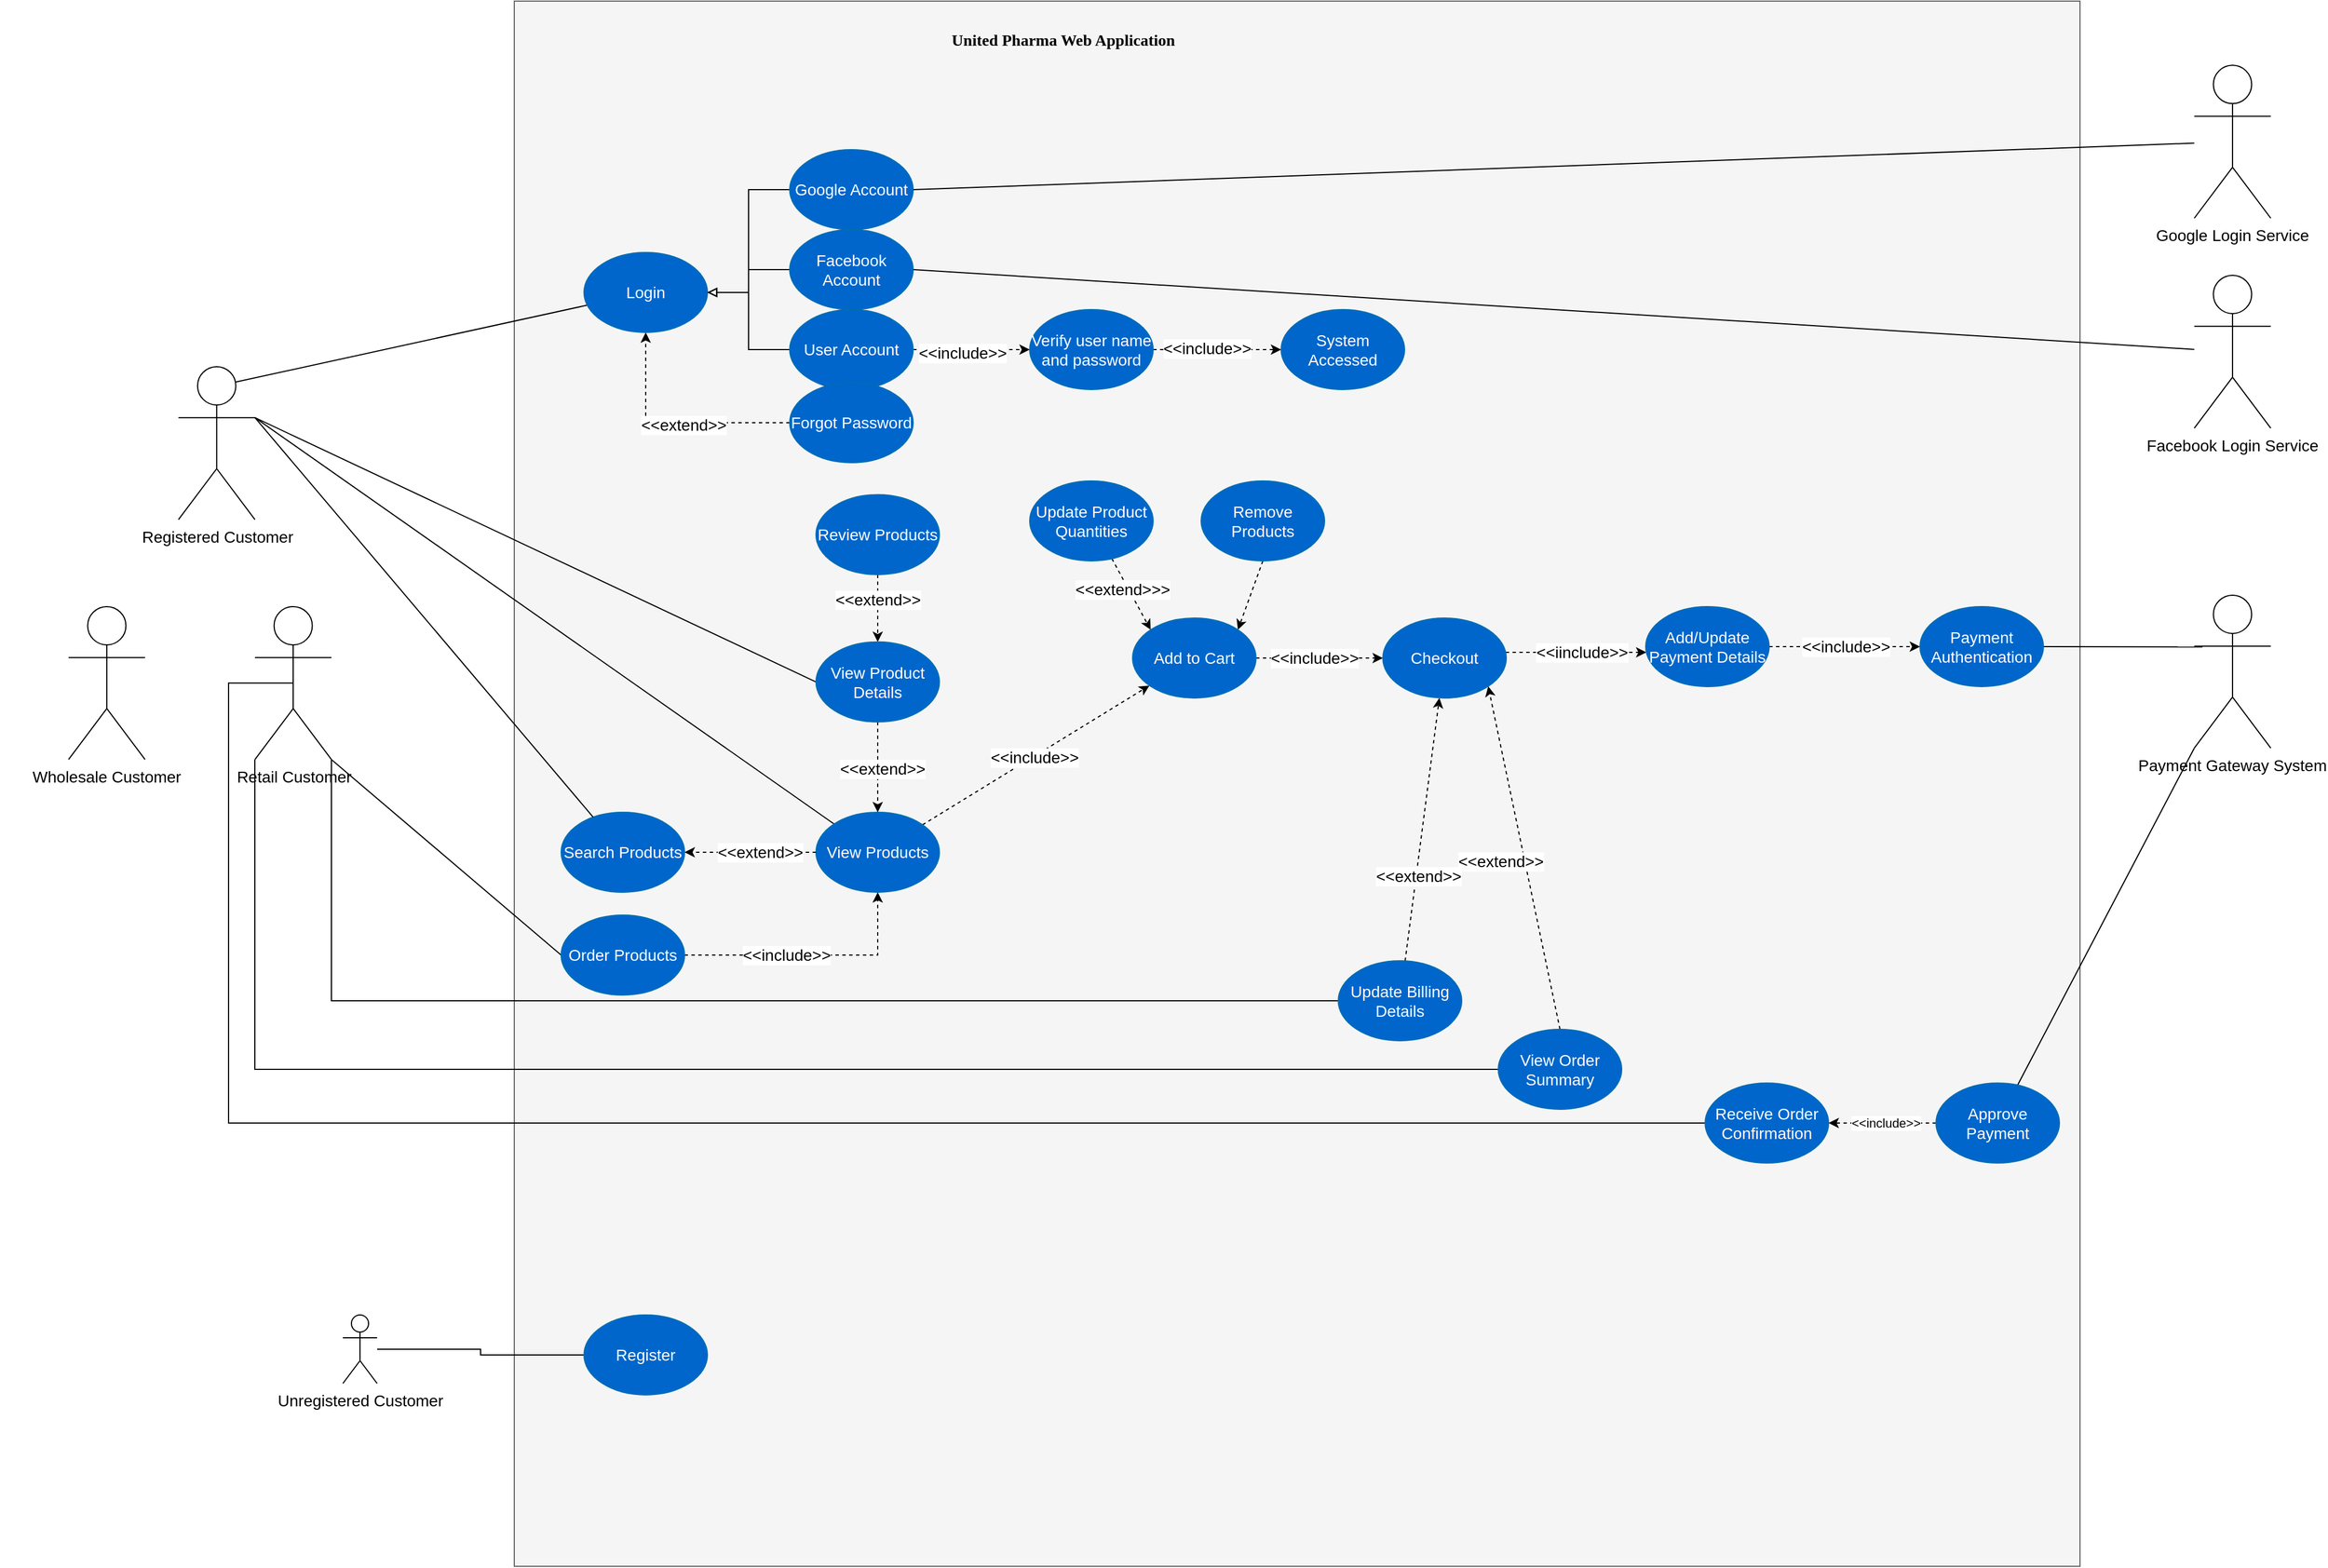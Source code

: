 <mxfile version="21.6.2" type="github">
  <diagram name="Page-1" id="nv0in6sxqN7r_D8xVUoy">
    <mxGraphModel dx="3610" dy="987" grid="1" gridSize="10" guides="1" tooltips="1" connect="1" arrows="1" fold="1" page="1" pageScale="1" pageWidth="1654" pageHeight="2336" math="0" shadow="0">
      <root>
        <mxCell id="0" />
        <mxCell id="1" parent="0" />
        <mxCell id="EH9wGpjO3HeuwXqVaA0w-17" value="" style="whiteSpace=wrap;html=1;aspect=fixed;fillColor=#f5f5f5;strokeColor=#666666;fontColor=#333333;fontSize=14;" parent="1" vertex="1">
          <mxGeometry x="410" y="280" width="1370" height="1370" as="geometry" />
        </mxCell>
        <mxCell id="EH9wGpjO3HeuwXqVaA0w-18" value="&lt;h1 style=&quot;font-size: 14px;&quot;&gt;&lt;b style=&quot;font-size: 14px;&quot;&gt;United Pharma Web Application&lt;/b&gt;&lt;/h1&gt;" style="text;html=1;strokeColor=none;fillColor=none;align=center;verticalAlign=middle;whiteSpace=wrap;rounded=0;fontFamily=Verdana;fontSize=14;" parent="1" vertex="1">
          <mxGeometry x="662.5" y="300" width="455" height="30" as="geometry" />
        </mxCell>
        <mxCell id="EH9wGpjO3HeuwXqVaA0w-20" style="rounded=0;orthogonalLoop=1;jettySize=auto;html=1;strokeColor=default;endArrow=none;endFill=0;exitX=0.75;exitY=0.1;exitDx=0;exitDy=0;exitPerimeter=0;fontSize=14;" parent="1" source="EH9wGpjO3HeuwXqVaA0w-1" target="EH9wGpjO3HeuwXqVaA0w-19" edge="1">
          <mxGeometry relative="1" as="geometry" />
        </mxCell>
        <mxCell id="EH9wGpjO3HeuwXqVaA0w-23" style="edgeStyle=elbowEdgeStyle;rounded=0;orthogonalLoop=1;jettySize=auto;html=1;endArrow=none;endFill=0;fontSize=14;" parent="1" source="EH9wGpjO3HeuwXqVaA0w-15" target="EH9wGpjO3HeuwXqVaA0w-21" edge="1">
          <mxGeometry relative="1" as="geometry" />
        </mxCell>
        <mxCell id="EH9wGpjO3HeuwXqVaA0w-15" value="Unregistered Customer" style="shape=umlActor;verticalLabelPosition=bottom;verticalAlign=top;html=1;outlineConnect=0;fontSize=14;" parent="1" vertex="1">
          <mxGeometry x="260" y="1430" width="30" height="60" as="geometry" />
        </mxCell>
        <mxCell id="N690Rj-D5nCbPYyqFjpt-19" style="rounded=0;orthogonalLoop=1;jettySize=auto;html=1;entryX=0.5;entryY=1;entryDx=0;entryDy=0;dashed=1;edgeStyle=orthogonalEdgeStyle;elbow=vertical;fontSize=14;" edge="1" parent="1" source="N690Rj-D5nCbPYyqFjpt-18" target="EH9wGpjO3HeuwXqVaA0w-19">
          <mxGeometry relative="1" as="geometry" />
        </mxCell>
        <mxCell id="N690Rj-D5nCbPYyqFjpt-20" value="&amp;lt;&amp;lt;extend&amp;gt;&amp;gt;" style="edgeLabel;html=1;align=center;verticalAlign=middle;resizable=0;points=[];fontSize=14;" vertex="1" connectable="0" parent="N690Rj-D5nCbPYyqFjpt-19">
          <mxGeometry x="-0.094" y="2" relative="1" as="geometry">
            <mxPoint as="offset" />
          </mxGeometry>
        </mxCell>
        <mxCell id="EH9wGpjO3HeuwXqVaA0w-19" value="Login" style="ellipse;whiteSpace=wrap;html=1;fillColor=#0066CC;strokeColor=#006EAF;fontColor=#ffffff;fontSize=14;" parent="1" vertex="1">
          <mxGeometry x="471" y="500" width="108" height="70" as="geometry" />
        </mxCell>
        <mxCell id="EH9wGpjO3HeuwXqVaA0w-21" value="Register" style="ellipse;whiteSpace=wrap;html=1;fillColor=#0066CC;strokeColor=#006EAF;fontColor=#ffffff;fontSize=14;" parent="1" vertex="1">
          <mxGeometry x="471" y="1430" width="108" height="70" as="geometry" />
        </mxCell>
        <mxCell id="N690Rj-D5nCbPYyqFjpt-7" style="rounded=0;orthogonalLoop=1;jettySize=auto;html=1;edgeStyle=orthogonalEdgeStyle;entryX=1;entryY=0.5;entryDx=0;entryDy=0;endArrow=block;endFill=0;jumpStyle=none;fontSize=14;" edge="1" parent="1" source="N690Rj-D5nCbPYyqFjpt-1" target="EH9wGpjO3HeuwXqVaA0w-19">
          <mxGeometry relative="1" as="geometry" />
        </mxCell>
        <mxCell id="N690Rj-D5nCbPYyqFjpt-1" value="Google Account" style="ellipse;whiteSpace=wrap;html=1;fillColor=#0066CC;strokeColor=#006EAF;fontColor=#ffffff;fontSize=14;" vertex="1" parent="1">
          <mxGeometry x="651" y="410" width="108" height="70" as="geometry" />
        </mxCell>
        <mxCell id="N690Rj-D5nCbPYyqFjpt-8" style="rounded=0;orthogonalLoop=1;jettySize=auto;html=1;edgeStyle=orthogonalEdgeStyle;endArrow=block;endFill=0;jumpStyle=none;fontSize=14;" edge="1" parent="1" source="N690Rj-D5nCbPYyqFjpt-5" target="EH9wGpjO3HeuwXqVaA0w-19">
          <mxGeometry relative="1" as="geometry" />
        </mxCell>
        <mxCell id="N690Rj-D5nCbPYyqFjpt-5" value="Facebook Account" style="ellipse;whiteSpace=wrap;html=1;fillColor=#0066CC;strokeColor=#006EAF;fontColor=#ffffff;fontSize=14;" vertex="1" parent="1">
          <mxGeometry x="651" y="480" width="108" height="70" as="geometry" />
        </mxCell>
        <mxCell id="N690Rj-D5nCbPYyqFjpt-9" style="rounded=0;orthogonalLoop=1;jettySize=auto;html=1;exitX=0;exitY=0.5;exitDx=0;exitDy=0;entryX=1;entryY=0.5;entryDx=0;entryDy=0;edgeStyle=orthogonalEdgeStyle;endArrow=block;endFill=0;jumpStyle=none;fontSize=14;" edge="1" parent="1" source="N690Rj-D5nCbPYyqFjpt-6" target="EH9wGpjO3HeuwXqVaA0w-19">
          <mxGeometry relative="1" as="geometry" />
        </mxCell>
        <mxCell id="N690Rj-D5nCbPYyqFjpt-26" value="" style="edgeStyle=elbowEdgeStyle;rounded=0;orthogonalLoop=1;jettySize=auto;html=1;dashed=1;elbow=horizontal;fontSize=14;" edge="1" parent="1" source="N690Rj-D5nCbPYyqFjpt-6" target="N690Rj-D5nCbPYyqFjpt-25">
          <mxGeometry relative="1" as="geometry" />
        </mxCell>
        <mxCell id="N690Rj-D5nCbPYyqFjpt-30" value="&amp;lt;&amp;lt;include&amp;gt;&amp;gt;" style="edgeLabel;html=1;align=center;verticalAlign=middle;resizable=0;points=[];fontSize=14;" vertex="1" connectable="0" parent="N690Rj-D5nCbPYyqFjpt-26">
          <mxGeometry x="-0.158" y="-3" relative="1" as="geometry">
            <mxPoint as="offset" />
          </mxGeometry>
        </mxCell>
        <mxCell id="N690Rj-D5nCbPYyqFjpt-6" value="User Account" style="ellipse;whiteSpace=wrap;html=1;fillColor=#0066CC;strokeColor=#006EAF;fontColor=#ffffff;fontSize=14;" vertex="1" parent="1">
          <mxGeometry x="651" y="550" width="108" height="70" as="geometry" />
        </mxCell>
        <mxCell id="N690Rj-D5nCbPYyqFjpt-13" style="rounded=0;orthogonalLoop=1;jettySize=auto;html=1;entryX=1;entryY=0.5;entryDx=0;entryDy=0;endArrow=none;endFill=0;fontSize=14;" edge="1" parent="1" source="N690Rj-D5nCbPYyqFjpt-11" target="N690Rj-D5nCbPYyqFjpt-1">
          <mxGeometry relative="1" as="geometry" />
        </mxCell>
        <mxCell id="N690Rj-D5nCbPYyqFjpt-16" style="rounded=0;orthogonalLoop=1;jettySize=auto;html=1;entryX=1;entryY=0.5;entryDx=0;entryDy=0;endArrow=none;endFill=0;fontSize=14;" edge="1" parent="1" source="N690Rj-D5nCbPYyqFjpt-14" target="N690Rj-D5nCbPYyqFjpt-5">
          <mxGeometry relative="1" as="geometry" />
        </mxCell>
        <mxCell id="N690Rj-D5nCbPYyqFjpt-18" value="Forgot Password" style="ellipse;whiteSpace=wrap;html=1;fillColor=#0066CC;strokeColor=#006EAF;fontColor=#ffffff;fontSize=14;" vertex="1" parent="1">
          <mxGeometry x="651" y="614" width="108" height="70" as="geometry" />
        </mxCell>
        <mxCell id="N690Rj-D5nCbPYyqFjpt-28" value="" style="edgeStyle=elbowEdgeStyle;rounded=0;orthogonalLoop=1;jettySize=auto;html=1;dashed=1;fontSize=14;" edge="1" parent="1" source="N690Rj-D5nCbPYyqFjpt-25" target="N690Rj-D5nCbPYyqFjpt-27">
          <mxGeometry relative="1" as="geometry" />
        </mxCell>
        <mxCell id="N690Rj-D5nCbPYyqFjpt-31" value="&amp;lt;&amp;lt;include&amp;gt;&amp;gt;" style="edgeLabel;html=1;align=center;verticalAlign=middle;resizable=0;points=[];fontSize=14;" vertex="1" connectable="0" parent="N690Rj-D5nCbPYyqFjpt-28">
          <mxGeometry x="-0.174" y="1" relative="1" as="geometry">
            <mxPoint as="offset" />
          </mxGeometry>
        </mxCell>
        <mxCell id="N690Rj-D5nCbPYyqFjpt-25" value="Verify user name and password" style="ellipse;whiteSpace=wrap;html=1;fillColor=#0066CC;strokeColor=#006EAF;fontColor=#ffffff;fontSize=14;" vertex="1" parent="1">
          <mxGeometry x="861" y="550" width="108" height="70" as="geometry" />
        </mxCell>
        <mxCell id="N690Rj-D5nCbPYyqFjpt-27" value="System Accessed" style="ellipse;whiteSpace=wrap;html=1;fillColor=#0066CC;strokeColor=#006EAF;fontColor=#ffffff;fontSize=14;" vertex="1" parent="1">
          <mxGeometry x="1081" y="550" width="108" height="70" as="geometry" />
        </mxCell>
        <mxCell id="N690Rj-D5nCbPYyqFjpt-32" value="" style="group;fontSize=14;" vertex="1" connectable="0" parent="1">
          <mxGeometry x="1898.46" y="410" width="65" height="250" as="geometry" />
        </mxCell>
        <mxCell id="N690Rj-D5nCbPYyqFjpt-11" value="Google Login Service" style="shape=umlActor;verticalLabelPosition=bottom;verticalAlign=top;html=1;outlineConnect=0;fontSize=14;" vertex="1" parent="N690Rj-D5nCbPYyqFjpt-32">
          <mxGeometry x="-18.46" y="-73.84" width="66.924" height="133.844" as="geometry" />
        </mxCell>
        <mxCell id="N690Rj-D5nCbPYyqFjpt-14" value="Facebook Login Service" style="shape=umlActor;verticalLabelPosition=bottom;verticalAlign=top;html=1;outlineConnect=0;fontSize=14;" vertex="1" parent="N690Rj-D5nCbPYyqFjpt-32">
          <mxGeometry x="-18.46" y="110" width="66.924" height="133.844" as="geometry" />
        </mxCell>
        <mxCell id="N690Rj-D5nCbPYyqFjpt-17" style="edgeStyle=elbowEdgeStyle;rounded=0;orthogonalLoop=1;jettySize=auto;html=1;exitX=0.5;exitY=0.5;exitDx=0;exitDy=0;exitPerimeter=0;fontSize=14;" edge="1" parent="N690Rj-D5nCbPYyqFjpt-32" source="N690Rj-D5nCbPYyqFjpt-14" target="N690Rj-D5nCbPYyqFjpt-14">
          <mxGeometry relative="1" as="geometry" />
        </mxCell>
        <mxCell id="N690Rj-D5nCbPYyqFjpt-42" value="" style="edgeStyle=orthogonalEdgeStyle;rounded=0;orthogonalLoop=1;jettySize=auto;html=1;elbow=horizontal;dashed=1;entryX=0.5;entryY=1;entryDx=0;entryDy=0;fontSize=14;" edge="1" parent="1" source="N690Rj-D5nCbPYyqFjpt-37" target="N690Rj-D5nCbPYyqFjpt-41">
          <mxGeometry relative="1" as="geometry" />
        </mxCell>
        <mxCell id="N690Rj-D5nCbPYyqFjpt-44" value="&amp;lt;&amp;lt;include&amp;gt;&amp;gt;" style="edgeLabel;html=1;align=center;verticalAlign=middle;resizable=0;points=[];fontSize=14;" vertex="1" connectable="0" parent="N690Rj-D5nCbPYyqFjpt-42">
          <mxGeometry x="-0.283" y="-1" relative="1" as="geometry">
            <mxPoint x="8" y="-1" as="offset" />
          </mxGeometry>
        </mxCell>
        <mxCell id="N690Rj-D5nCbPYyqFjpt-105" style="rounded=0;orthogonalLoop=1;jettySize=auto;html=1;exitX=0;exitY=0.5;exitDx=0;exitDy=0;entryX=1;entryY=1;entryDx=0;entryDy=0;entryPerimeter=0;endArrow=none;endFill=0;fontSize=14;" edge="1" parent="1" source="N690Rj-D5nCbPYyqFjpt-37" target="EH9wGpjO3HeuwXqVaA0w-2">
          <mxGeometry relative="1" as="geometry" />
        </mxCell>
        <mxCell id="N690Rj-D5nCbPYyqFjpt-37" value="Order Products" style="ellipse;whiteSpace=wrap;html=1;fillColor=#0066CC;strokeColor=#006EAF;fontColor=#ffffff;fontSize=14;" vertex="1" parent="1">
          <mxGeometry x="451" y="1080" width="108" height="70" as="geometry" />
        </mxCell>
        <mxCell id="N690Rj-D5nCbPYyqFjpt-52" value="" style="rounded=0;orthogonalLoop=1;jettySize=auto;html=1;dashed=1;elbow=horizontal;entryX=0.5;entryY=0;entryDx=0;entryDy=0;fontSize=14;" edge="1" parent="1" source="N690Rj-D5nCbPYyqFjpt-51" target="N690Rj-D5nCbPYyqFjpt-71">
          <mxGeometry relative="1" as="geometry" />
        </mxCell>
        <mxCell id="N690Rj-D5nCbPYyqFjpt-53" value="&amp;lt;&amp;lt;extend&amp;gt;&amp;gt;" style="edgeLabel;html=1;align=center;verticalAlign=middle;resizable=0;points=[];fontSize=14;" vertex="1" connectable="0" parent="N690Rj-D5nCbPYyqFjpt-52">
          <mxGeometry x="0.367" y="-1" relative="1" as="geometry">
            <mxPoint x="1" y="-19" as="offset" />
          </mxGeometry>
        </mxCell>
        <mxCell id="N690Rj-D5nCbPYyqFjpt-57" value="" style="rounded=0;orthogonalLoop=1;jettySize=auto;html=1;dashed=1;fontSize=14;" edge="1" parent="1" source="N690Rj-D5nCbPYyqFjpt-41" target="N690Rj-D5nCbPYyqFjpt-56">
          <mxGeometry relative="1" as="geometry" />
        </mxCell>
        <mxCell id="N690Rj-D5nCbPYyqFjpt-58" value="&amp;lt;&amp;lt;include&amp;gt;&amp;gt;" style="edgeLabel;html=1;align=center;verticalAlign=middle;resizable=0;points=[];fontSize=14;" vertex="1" connectable="0" parent="N690Rj-D5nCbPYyqFjpt-57">
          <mxGeometry x="-0.014" y="-1" relative="1" as="geometry">
            <mxPoint x="-1" as="offset" />
          </mxGeometry>
        </mxCell>
        <mxCell id="N690Rj-D5nCbPYyqFjpt-95" style="rounded=0;orthogonalLoop=1;jettySize=auto;html=1;exitX=0;exitY=0;exitDx=0;exitDy=0;entryX=1;entryY=0.333;entryDx=0;entryDy=0;entryPerimeter=0;endArrow=none;endFill=0;fontSize=14;" edge="1" parent="1" source="N690Rj-D5nCbPYyqFjpt-41" target="EH9wGpjO3HeuwXqVaA0w-1">
          <mxGeometry relative="1" as="geometry" />
        </mxCell>
        <mxCell id="N690Rj-D5nCbPYyqFjpt-41" value="View Products" style="ellipse;whiteSpace=wrap;html=1;fillColor=#0066CC;strokeColor=#006EAF;fontColor=#ffffff;fontSize=14;" vertex="1" parent="1">
          <mxGeometry x="674" y="990" width="108" height="70" as="geometry" />
        </mxCell>
        <mxCell id="N690Rj-D5nCbPYyqFjpt-47" style="rounded=0;orthogonalLoop=1;jettySize=auto;html=1;exitX=0;exitY=0.5;exitDx=0;exitDy=0;entryX=1;entryY=0.5;entryDx=0;entryDy=0;dashed=1;fontSize=14;" edge="1" parent="1" source="N690Rj-D5nCbPYyqFjpt-41" target="N690Rj-D5nCbPYyqFjpt-46">
          <mxGeometry relative="1" as="geometry" />
        </mxCell>
        <mxCell id="N690Rj-D5nCbPYyqFjpt-48" value="&amp;lt;&amp;lt;extend&amp;gt;&amp;gt;" style="edgeLabel;html=1;align=center;verticalAlign=middle;resizable=0;points=[];fontSize=14;" vertex="1" connectable="0" parent="N690Rj-D5nCbPYyqFjpt-47">
          <mxGeometry x="-0.286" y="1" relative="1" as="geometry">
            <mxPoint x="-8" y="-1" as="offset" />
          </mxGeometry>
        </mxCell>
        <mxCell id="N690Rj-D5nCbPYyqFjpt-46" value="Search Products" style="ellipse;whiteSpace=wrap;html=1;fillColor=#0066CC;strokeColor=#006EAF;fontColor=#ffffff;fontSize=14;" vertex="1" parent="1">
          <mxGeometry x="451" y="990" width="108" height="70" as="geometry" />
        </mxCell>
        <mxCell id="N690Rj-D5nCbPYyqFjpt-51" value="Review Products" style="ellipse;whiteSpace=wrap;html=1;fillColor=#0066CC;strokeColor=#006EAF;fontColor=#ffffff;fontSize=14;" vertex="1" parent="1">
          <mxGeometry x="674" y="712" width="108" height="70" as="geometry" />
        </mxCell>
        <mxCell id="N690Rj-D5nCbPYyqFjpt-60" value="" style="edgeStyle=elbowEdgeStyle;rounded=0;orthogonalLoop=1;jettySize=auto;html=1;dashed=1;elbow=vertical;fontSize=14;" edge="1" parent="1" source="N690Rj-D5nCbPYyqFjpt-56" target="N690Rj-D5nCbPYyqFjpt-59">
          <mxGeometry relative="1" as="geometry" />
        </mxCell>
        <mxCell id="N690Rj-D5nCbPYyqFjpt-61" value="&amp;lt;&amp;lt;include&amp;gt;&amp;gt;" style="edgeLabel;html=1;align=center;verticalAlign=middle;resizable=0;points=[];fontSize=14;" vertex="1" connectable="0" parent="N690Rj-D5nCbPYyqFjpt-60">
          <mxGeometry x="-0.397" y="-2" relative="1" as="geometry">
            <mxPoint x="17" y="-2" as="offset" />
          </mxGeometry>
        </mxCell>
        <mxCell id="N690Rj-D5nCbPYyqFjpt-63" value="" style="rounded=0;orthogonalLoop=1;jettySize=auto;html=1;dashed=1;elbow=vertical;entryX=0;entryY=0;entryDx=0;entryDy=0;fontSize=14;" edge="1" parent="1" source="N690Rj-D5nCbPYyqFjpt-62" target="N690Rj-D5nCbPYyqFjpt-56">
          <mxGeometry relative="1" as="geometry" />
        </mxCell>
        <mxCell id="N690Rj-D5nCbPYyqFjpt-99" value="&amp;lt;&amp;lt;extend&amp;gt;&amp;gt;&amp;gt;" style="edgeLabel;html=1;align=center;verticalAlign=middle;resizable=0;points=[];fontSize=14;" vertex="1" connectable="0" parent="N690Rj-D5nCbPYyqFjpt-63">
          <mxGeometry x="-0.212" y="-5" relative="1" as="geometry">
            <mxPoint as="offset" />
          </mxGeometry>
        </mxCell>
        <mxCell id="N690Rj-D5nCbPYyqFjpt-67" style="rounded=0;orthogonalLoop=1;jettySize=auto;html=1;dashed=1;entryX=1;entryY=0;entryDx=0;entryDy=0;exitX=0.5;exitY=1;exitDx=0;exitDy=0;fontSize=14;" edge="1" parent="1" source="N690Rj-D5nCbPYyqFjpt-66" target="N690Rj-D5nCbPYyqFjpt-56">
          <mxGeometry relative="1" as="geometry" />
        </mxCell>
        <mxCell id="N690Rj-D5nCbPYyqFjpt-56" value="Add to Cart" style="ellipse;whiteSpace=wrap;html=1;fillColor=#0066CC;strokeColor=#006EAF;fontColor=#ffffff;fontSize=14;" vertex="1" parent="1">
          <mxGeometry x="951" y="820" width="108" height="70" as="geometry" />
        </mxCell>
        <mxCell id="N690Rj-D5nCbPYyqFjpt-82" value="" style="rounded=0;orthogonalLoop=1;jettySize=auto;html=1;dashed=1;elbow=vertical;fontSize=14;" edge="1" parent="1" source="N690Rj-D5nCbPYyqFjpt-81" target="N690Rj-D5nCbPYyqFjpt-59">
          <mxGeometry relative="1" as="geometry" />
        </mxCell>
        <mxCell id="N690Rj-D5nCbPYyqFjpt-83" value="&amp;lt;&amp;lt;extend&amp;gt;&amp;gt;" style="edgeLabel;html=1;align=center;verticalAlign=middle;resizable=0;points=[];fontSize=14;" vertex="1" connectable="0" parent="N690Rj-D5nCbPYyqFjpt-82">
          <mxGeometry x="-0.354" y="-2" relative="1" as="geometry">
            <mxPoint as="offset" />
          </mxGeometry>
        </mxCell>
        <mxCell id="N690Rj-D5nCbPYyqFjpt-88" style="rounded=0;orthogonalLoop=1;jettySize=auto;html=1;exitX=0.5;exitY=0;exitDx=0;exitDy=0;dashed=1;entryX=1;entryY=1;entryDx=0;entryDy=0;fontSize=14;" edge="1" parent="1" source="N690Rj-D5nCbPYyqFjpt-87" target="N690Rj-D5nCbPYyqFjpt-59">
          <mxGeometry relative="1" as="geometry" />
        </mxCell>
        <mxCell id="N690Rj-D5nCbPYyqFjpt-89" value="&amp;lt;&amp;lt;extend&amp;gt;&amp;gt;" style="edgeLabel;html=1;align=center;verticalAlign=middle;resizable=0;points=[];fontSize=14;" vertex="1" connectable="0" parent="N690Rj-D5nCbPYyqFjpt-88">
          <mxGeometry x="-0.037" y="4" relative="1" as="geometry">
            <mxPoint x="-18" y="-4" as="offset" />
          </mxGeometry>
        </mxCell>
        <mxCell id="N690Rj-D5nCbPYyqFjpt-124" value="" style="edgeStyle=elbowEdgeStyle;rounded=0;orthogonalLoop=1;jettySize=auto;html=1;endArrow=classic;endFill=1;dashed=1;elbow=vertical;fontSize=14;" edge="1" parent="1" source="N690Rj-D5nCbPYyqFjpt-59" target="N690Rj-D5nCbPYyqFjpt-123">
          <mxGeometry relative="1" as="geometry" />
        </mxCell>
        <mxCell id="N690Rj-D5nCbPYyqFjpt-125" value="&amp;lt;&amp;lt;iinclude&amp;gt;&amp;gt;" style="edgeLabel;html=1;align=center;verticalAlign=middle;resizable=0;points=[];fontSize=14;" vertex="1" connectable="0" parent="N690Rj-D5nCbPYyqFjpt-124">
          <mxGeometry x="-0.398" y="-3" relative="1" as="geometry">
            <mxPoint x="29" y="-3" as="offset" />
          </mxGeometry>
        </mxCell>
        <mxCell id="N690Rj-D5nCbPYyqFjpt-59" value="Checkout" style="ellipse;whiteSpace=wrap;html=1;fillColor=#0066CC;strokeColor=#006EAF;fontColor=#ffffff;fontSize=14;" vertex="1" parent="1">
          <mxGeometry x="1170" y="820" width="108" height="70" as="geometry" />
        </mxCell>
        <mxCell id="N690Rj-D5nCbPYyqFjpt-62" value="Update Product Quantities" style="ellipse;whiteSpace=wrap;html=1;fillColor=#0066CC;strokeColor=#006EAF;fontColor=#ffffff;fontSize=14;" vertex="1" parent="1">
          <mxGeometry x="861" y="700" width="108" height="70" as="geometry" />
        </mxCell>
        <mxCell id="N690Rj-D5nCbPYyqFjpt-66" value="Remove Products" style="ellipse;whiteSpace=wrap;html=1;fillColor=#0066CC;strokeColor=#006EAF;fontColor=#ffffff;fontSize=14;" vertex="1" parent="1">
          <mxGeometry x="1011" y="700" width="108" height="70" as="geometry" />
        </mxCell>
        <mxCell id="N690Rj-D5nCbPYyqFjpt-72" value="" style="rounded=0;orthogonalLoop=1;jettySize=auto;html=1;dashed=1;exitX=0.5;exitY=1;exitDx=0;exitDy=0;entryX=0.5;entryY=0;entryDx=0;entryDy=0;fontSize=14;" edge="1" parent="1" source="N690Rj-D5nCbPYyqFjpt-71" target="N690Rj-D5nCbPYyqFjpt-41">
          <mxGeometry relative="1" as="geometry" />
        </mxCell>
        <mxCell id="N690Rj-D5nCbPYyqFjpt-73" value="&amp;lt;&amp;lt;extend&amp;gt;&amp;gt;" style="edgeLabel;html=1;align=center;verticalAlign=middle;resizable=0;points=[];fontSize=14;" vertex="1" connectable="0" parent="N690Rj-D5nCbPYyqFjpt-72">
          <mxGeometry x="-0.007" y="4" relative="1" as="geometry">
            <mxPoint y="1" as="offset" />
          </mxGeometry>
        </mxCell>
        <mxCell id="N690Rj-D5nCbPYyqFjpt-97" style="rounded=0;orthogonalLoop=1;jettySize=auto;html=1;exitX=0;exitY=0.5;exitDx=0;exitDy=0;endArrow=none;endFill=0;entryX=1;entryY=0.333;entryDx=0;entryDy=0;entryPerimeter=0;fontSize=14;" edge="1" parent="1" source="N690Rj-D5nCbPYyqFjpt-71" target="EH9wGpjO3HeuwXqVaA0w-1">
          <mxGeometry relative="1" as="geometry">
            <mxPoint x="190" y="640" as="targetPoint" />
          </mxGeometry>
        </mxCell>
        <mxCell id="N690Rj-D5nCbPYyqFjpt-71" value="View Product Details" style="ellipse;whiteSpace=wrap;html=1;fillColor=#0066CC;strokeColor=#006EAF;fontColor=#ffffff;fontSize=14;" vertex="1" parent="1">
          <mxGeometry x="674" y="840.92" width="108" height="70" as="geometry" />
        </mxCell>
        <mxCell id="N690Rj-D5nCbPYyqFjpt-76" value="" style="group;fontSize=14;" vertex="1" connectable="0" parent="1">
          <mxGeometry x="-40" y="600.01" width="334.62" height="579.99" as="geometry" />
        </mxCell>
        <mxCell id="EH9wGpjO3HeuwXqVaA0w-1" value="Registered Customer" style="shape=umlActor;verticalLabelPosition=bottom;verticalAlign=top;html=1;outlineConnect=0;fontSize=14;" parent="N690Rj-D5nCbPYyqFjpt-76" vertex="1">
          <mxGeometry x="156.156" width="66.924" height="133.844" as="geometry" />
        </mxCell>
        <mxCell id="EH9wGpjO3HeuwXqVaA0w-2" value="Retail Customer" style="shape=umlActor;verticalLabelPosition=bottom;verticalAlign=top;html=1;outlineConnect=0;fontSize=14;" parent="N690Rj-D5nCbPYyqFjpt-76" vertex="1">
          <mxGeometry x="223.08" y="209.986" width="66.924" height="133.844" as="geometry" />
        </mxCell>
        <mxCell id="EH9wGpjO3HeuwXqVaA0w-6" value="Wholesale Customer" style="shape=umlActor;verticalLabelPosition=bottom;verticalAlign=top;html=1;outlineConnect=0;fontSize=14;" parent="N690Rj-D5nCbPYyqFjpt-76" vertex="1">
          <mxGeometry x="59.996" y="209.986" width="66.924" height="133.844" as="geometry" />
        </mxCell>
        <mxCell id="N690Rj-D5nCbPYyqFjpt-107" style="edgeStyle=orthogonalEdgeStyle;rounded=0;orthogonalLoop=1;jettySize=auto;html=1;exitX=0;exitY=0.5;exitDx=0;exitDy=0;entryX=1;entryY=1;entryDx=0;entryDy=0;entryPerimeter=0;endArrow=none;endFill=0;fontSize=14;" edge="1" parent="1" source="N690Rj-D5nCbPYyqFjpt-81" target="EH9wGpjO3HeuwXqVaA0w-2">
          <mxGeometry relative="1" as="geometry" />
        </mxCell>
        <mxCell id="N690Rj-D5nCbPYyqFjpt-81" value="Update Billing Details" style="ellipse;whiteSpace=wrap;html=1;fillColor=#0066CC;strokeColor=#006EAF;fontColor=#ffffff;fontSize=14;" vertex="1" parent="1">
          <mxGeometry x="1131" y="1120" width="108" height="70" as="geometry" />
        </mxCell>
        <mxCell id="N690Rj-D5nCbPYyqFjpt-108" style="edgeStyle=elbowEdgeStyle;rounded=0;orthogonalLoop=1;jettySize=auto;html=1;exitX=0;exitY=0.5;exitDx=0;exitDy=0;entryX=0;entryY=1;entryDx=0;entryDy=0;entryPerimeter=0;endArrow=none;endFill=0;fontSize=14;" edge="1" parent="1" source="N690Rj-D5nCbPYyqFjpt-87" target="EH9wGpjO3HeuwXqVaA0w-2">
          <mxGeometry relative="1" as="geometry">
            <Array as="points">
              <mxPoint x="183" y="1110" />
            </Array>
          </mxGeometry>
        </mxCell>
        <mxCell id="N690Rj-D5nCbPYyqFjpt-87" value="View Order Summary" style="ellipse;whiteSpace=wrap;html=1;fillColor=#0066CC;strokeColor=#006EAF;fontColor=#ffffff;fontSize=14;" vertex="1" parent="1">
          <mxGeometry x="1271" y="1180" width="108" height="70" as="geometry" />
        </mxCell>
        <mxCell id="N690Rj-D5nCbPYyqFjpt-103" style="rounded=0;orthogonalLoop=1;jettySize=auto;html=1;exitX=1;exitY=0.333;exitDx=0;exitDy=0;exitPerimeter=0;endArrow=none;endFill=0;fontSize=14;" edge="1" parent="1" source="EH9wGpjO3HeuwXqVaA0w-1" target="N690Rj-D5nCbPYyqFjpt-46">
          <mxGeometry relative="1" as="geometry" />
        </mxCell>
        <mxCell id="N690Rj-D5nCbPYyqFjpt-127" value="" style="edgeStyle=elbowEdgeStyle;rounded=0;orthogonalLoop=1;jettySize=auto;html=1;dashed=1;elbow=horizontal;fontSize=14;" edge="1" parent="1" source="N690Rj-D5nCbPYyqFjpt-123" target="N690Rj-D5nCbPYyqFjpt-126">
          <mxGeometry relative="1" as="geometry" />
        </mxCell>
        <mxCell id="N690Rj-D5nCbPYyqFjpt-128" value="&amp;lt;&amp;lt;include&amp;gt;&amp;gt;" style="edgeLabel;html=1;align=center;verticalAlign=middle;resizable=0;points=[];fontSize=14;" vertex="1" connectable="0" parent="N690Rj-D5nCbPYyqFjpt-127">
          <mxGeometry x="-0.273" relative="1" as="geometry">
            <mxPoint x="19" as="offset" />
          </mxGeometry>
        </mxCell>
        <mxCell id="N690Rj-D5nCbPYyqFjpt-123" value="Add/Update Payment Details" style="ellipse;whiteSpace=wrap;html=1;fillColor=#0066CC;strokeColor=#006EAF;fontColor=#ffffff;fontSize=14;" vertex="1" parent="1">
          <mxGeometry x="1400" y="810" width="108" height="70" as="geometry" />
        </mxCell>
        <mxCell id="N690Rj-D5nCbPYyqFjpt-133" style="rounded=0;orthogonalLoop=1;jettySize=auto;html=1;exitX=1;exitY=0.5;exitDx=0;exitDy=0;entryX=0.107;entryY=0.338;entryDx=0;entryDy=0;entryPerimeter=0;endArrow=none;endFill=0;fontSize=14;" edge="1" parent="1" source="N690Rj-D5nCbPYyqFjpt-126" target="N690Rj-D5nCbPYyqFjpt-132">
          <mxGeometry relative="1" as="geometry" />
        </mxCell>
        <mxCell id="N690Rj-D5nCbPYyqFjpt-126" value="Payment Authentication" style="ellipse;whiteSpace=wrap;html=1;fillColor=#0066CC;strokeColor=#006EAF;fontColor=#ffffff;fontSize=14;" vertex="1" parent="1">
          <mxGeometry x="1640" y="810" width="108" height="70" as="geometry" />
        </mxCell>
        <mxCell id="N690Rj-D5nCbPYyqFjpt-139" style="rounded=0;orthogonalLoop=1;jettySize=auto;html=1;exitX=0;exitY=1;exitDx=0;exitDy=0;exitPerimeter=0;endArrow=none;endFill=0;" edge="1" parent="1" source="N690Rj-D5nCbPYyqFjpt-132" target="N690Rj-D5nCbPYyqFjpt-138">
          <mxGeometry relative="1" as="geometry" />
        </mxCell>
        <mxCell id="N690Rj-D5nCbPYyqFjpt-132" value="Payment Gateway System" style="shape=umlActor;verticalLabelPosition=bottom;verticalAlign=top;html=1;outlineConnect=0;fontSize=14;" vertex="1" parent="1">
          <mxGeometry x="1880" y="799.996" width="66.924" height="133.844" as="geometry" />
        </mxCell>
        <mxCell id="N690Rj-D5nCbPYyqFjpt-134" style="edgeStyle=elbowEdgeStyle;rounded=0;orthogonalLoop=1;jettySize=auto;html=1;exitX=0.5;exitY=0.5;exitDx=0;exitDy=0;exitPerimeter=0;fontSize=14;" edge="1" parent="1" source="N690Rj-D5nCbPYyqFjpt-132" target="N690Rj-D5nCbPYyqFjpt-132">
          <mxGeometry relative="1" as="geometry" />
        </mxCell>
        <mxCell id="N690Rj-D5nCbPYyqFjpt-141" value="" style="edgeStyle=elbowEdgeStyle;rounded=0;orthogonalLoop=1;jettySize=auto;html=1;endArrow=classic;endFill=1;dashed=1;" edge="1" parent="1" source="N690Rj-D5nCbPYyqFjpt-138" target="N690Rj-D5nCbPYyqFjpt-140">
          <mxGeometry relative="1" as="geometry" />
        </mxCell>
        <mxCell id="N690Rj-D5nCbPYyqFjpt-144" value="&amp;lt;&amp;lt;include&amp;gt;&amp;gt;" style="edgeLabel;html=1;align=center;verticalAlign=middle;resizable=0;points=[];" vertex="1" connectable="0" parent="N690Rj-D5nCbPYyqFjpt-141">
          <mxGeometry x="-0.489" y="-2" relative="1" as="geometry">
            <mxPoint x="-20" y="2" as="offset" />
          </mxGeometry>
        </mxCell>
        <mxCell id="N690Rj-D5nCbPYyqFjpt-138" value="Approve Payment" style="ellipse;whiteSpace=wrap;html=1;fillColor=#0066CC;strokeColor=#006EAF;fontColor=#ffffff;fontSize=14;" vertex="1" parent="1">
          <mxGeometry x="1654" y="1227" width="108" height="70" as="geometry" />
        </mxCell>
        <mxCell id="N690Rj-D5nCbPYyqFjpt-142" style="rounded=0;orthogonalLoop=1;jettySize=auto;html=1;exitX=0;exitY=0.5;exitDx=0;exitDy=0;entryX=0.5;entryY=0.5;entryDx=0;entryDy=0;entryPerimeter=0;edgeStyle=orthogonalEdgeStyle;endArrow=none;endFill=0;" edge="1" parent="1" source="N690Rj-D5nCbPYyqFjpt-140" target="EH9wGpjO3HeuwXqVaA0w-2">
          <mxGeometry relative="1" as="geometry">
            <Array as="points">
              <mxPoint x="160" y="1262" />
              <mxPoint x="160" y="877" />
            </Array>
          </mxGeometry>
        </mxCell>
        <mxCell id="N690Rj-D5nCbPYyqFjpt-140" value="Receive Order Confirmation" style="ellipse;whiteSpace=wrap;html=1;fillColor=#0066CC;strokeColor=#006EAF;fontColor=#ffffff;fontSize=14;" vertex="1" parent="1">
          <mxGeometry x="1452" y="1227" width="108" height="70" as="geometry" />
        </mxCell>
      </root>
    </mxGraphModel>
  </diagram>
</mxfile>
